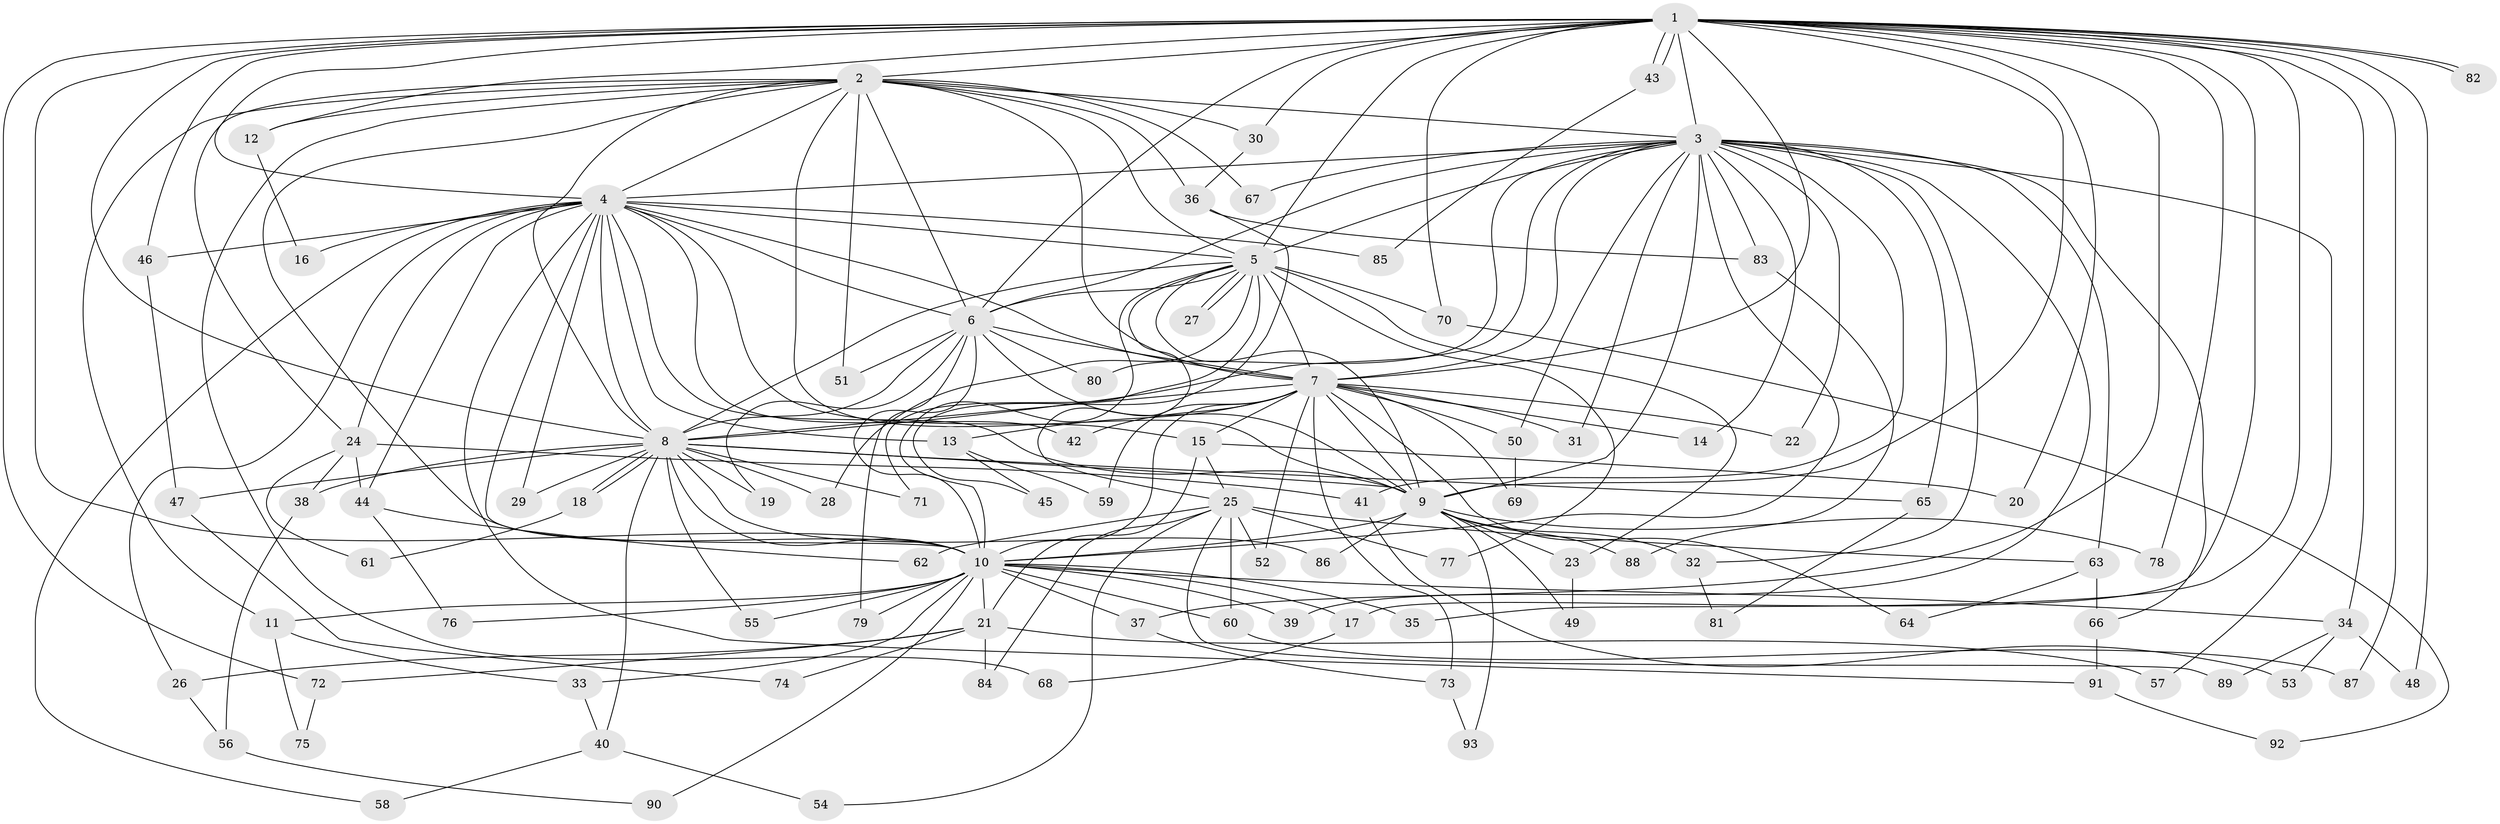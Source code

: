 // coarse degree distribution, {25: 0.021739130434782608, 19: 0.021739130434782608, 1: 0.2391304347826087, 11: 0.021739130434782608, 2: 0.4782608695652174, 3: 0.10869565217391304, 7: 0.021739130434782608, 5: 0.021739130434782608, 4: 0.021739130434782608, 8: 0.021739130434782608, 13: 0.021739130434782608}
// Generated by graph-tools (version 1.1) at 2025/47/03/04/25 21:47:22]
// undirected, 93 vertices, 211 edges
graph export_dot {
graph [start="1"]
  node [color=gray90,style=filled];
  1;
  2;
  3;
  4;
  5;
  6;
  7;
  8;
  9;
  10;
  11;
  12;
  13;
  14;
  15;
  16;
  17;
  18;
  19;
  20;
  21;
  22;
  23;
  24;
  25;
  26;
  27;
  28;
  29;
  30;
  31;
  32;
  33;
  34;
  35;
  36;
  37;
  38;
  39;
  40;
  41;
  42;
  43;
  44;
  45;
  46;
  47;
  48;
  49;
  50;
  51;
  52;
  53;
  54;
  55;
  56;
  57;
  58;
  59;
  60;
  61;
  62;
  63;
  64;
  65;
  66;
  67;
  68;
  69;
  70;
  71;
  72;
  73;
  74;
  75;
  76;
  77;
  78;
  79;
  80;
  81;
  82;
  83;
  84;
  85;
  86;
  87;
  88;
  89;
  90;
  91;
  92;
  93;
  1 -- 2;
  1 -- 3;
  1 -- 4;
  1 -- 5;
  1 -- 6;
  1 -- 7;
  1 -- 8;
  1 -- 9;
  1 -- 10;
  1 -- 12;
  1 -- 17;
  1 -- 20;
  1 -- 30;
  1 -- 34;
  1 -- 35;
  1 -- 37;
  1 -- 43;
  1 -- 43;
  1 -- 46;
  1 -- 48;
  1 -- 70;
  1 -- 72;
  1 -- 78;
  1 -- 82;
  1 -- 82;
  1 -- 87;
  2 -- 3;
  2 -- 4;
  2 -- 5;
  2 -- 6;
  2 -- 7;
  2 -- 8;
  2 -- 9;
  2 -- 10;
  2 -- 11;
  2 -- 12;
  2 -- 24;
  2 -- 30;
  2 -- 36;
  2 -- 51;
  2 -- 67;
  2 -- 68;
  3 -- 4;
  3 -- 5;
  3 -- 6;
  3 -- 7;
  3 -- 8;
  3 -- 9;
  3 -- 10;
  3 -- 14;
  3 -- 22;
  3 -- 31;
  3 -- 32;
  3 -- 39;
  3 -- 41;
  3 -- 50;
  3 -- 57;
  3 -- 63;
  3 -- 65;
  3 -- 66;
  3 -- 67;
  3 -- 80;
  3 -- 83;
  4 -- 5;
  4 -- 6;
  4 -- 7;
  4 -- 8;
  4 -- 9;
  4 -- 10;
  4 -- 13;
  4 -- 15;
  4 -- 16;
  4 -- 24;
  4 -- 26;
  4 -- 29;
  4 -- 42;
  4 -- 44;
  4 -- 46;
  4 -- 58;
  4 -- 85;
  4 -- 91;
  5 -- 6;
  5 -- 7;
  5 -- 8;
  5 -- 9;
  5 -- 10;
  5 -- 23;
  5 -- 25;
  5 -- 27;
  5 -- 27;
  5 -- 28;
  5 -- 70;
  5 -- 71;
  5 -- 77;
  6 -- 7;
  6 -- 8;
  6 -- 9;
  6 -- 10;
  6 -- 19;
  6 -- 51;
  6 -- 79;
  6 -- 80;
  7 -- 8;
  7 -- 9;
  7 -- 10;
  7 -- 13;
  7 -- 14;
  7 -- 15;
  7 -- 22;
  7 -- 31;
  7 -- 42;
  7 -- 50;
  7 -- 52;
  7 -- 59;
  7 -- 64;
  7 -- 69;
  7 -- 73;
  8 -- 9;
  8 -- 10;
  8 -- 18;
  8 -- 18;
  8 -- 19;
  8 -- 28;
  8 -- 29;
  8 -- 38;
  8 -- 40;
  8 -- 47;
  8 -- 55;
  8 -- 65;
  8 -- 71;
  8 -- 86;
  9 -- 10;
  9 -- 23;
  9 -- 32;
  9 -- 49;
  9 -- 78;
  9 -- 86;
  9 -- 88;
  9 -- 93;
  10 -- 11;
  10 -- 17;
  10 -- 21;
  10 -- 33;
  10 -- 34;
  10 -- 35;
  10 -- 37;
  10 -- 39;
  10 -- 55;
  10 -- 60;
  10 -- 76;
  10 -- 79;
  10 -- 90;
  11 -- 33;
  11 -- 75;
  12 -- 16;
  13 -- 45;
  13 -- 59;
  15 -- 20;
  15 -- 21;
  15 -- 25;
  17 -- 68;
  18 -- 61;
  21 -- 26;
  21 -- 57;
  21 -- 72;
  21 -- 74;
  21 -- 84;
  23 -- 49;
  24 -- 38;
  24 -- 41;
  24 -- 44;
  24 -- 61;
  25 -- 52;
  25 -- 54;
  25 -- 60;
  25 -- 62;
  25 -- 63;
  25 -- 77;
  25 -- 84;
  25 -- 89;
  26 -- 56;
  30 -- 36;
  32 -- 81;
  33 -- 40;
  34 -- 48;
  34 -- 53;
  34 -- 89;
  36 -- 45;
  36 -- 83;
  37 -- 73;
  38 -- 56;
  40 -- 54;
  40 -- 58;
  41 -- 53;
  43 -- 85;
  44 -- 62;
  44 -- 76;
  46 -- 47;
  47 -- 74;
  50 -- 69;
  56 -- 90;
  60 -- 87;
  63 -- 64;
  63 -- 66;
  65 -- 81;
  66 -- 91;
  70 -- 92;
  72 -- 75;
  73 -- 93;
  83 -- 88;
  91 -- 92;
}

